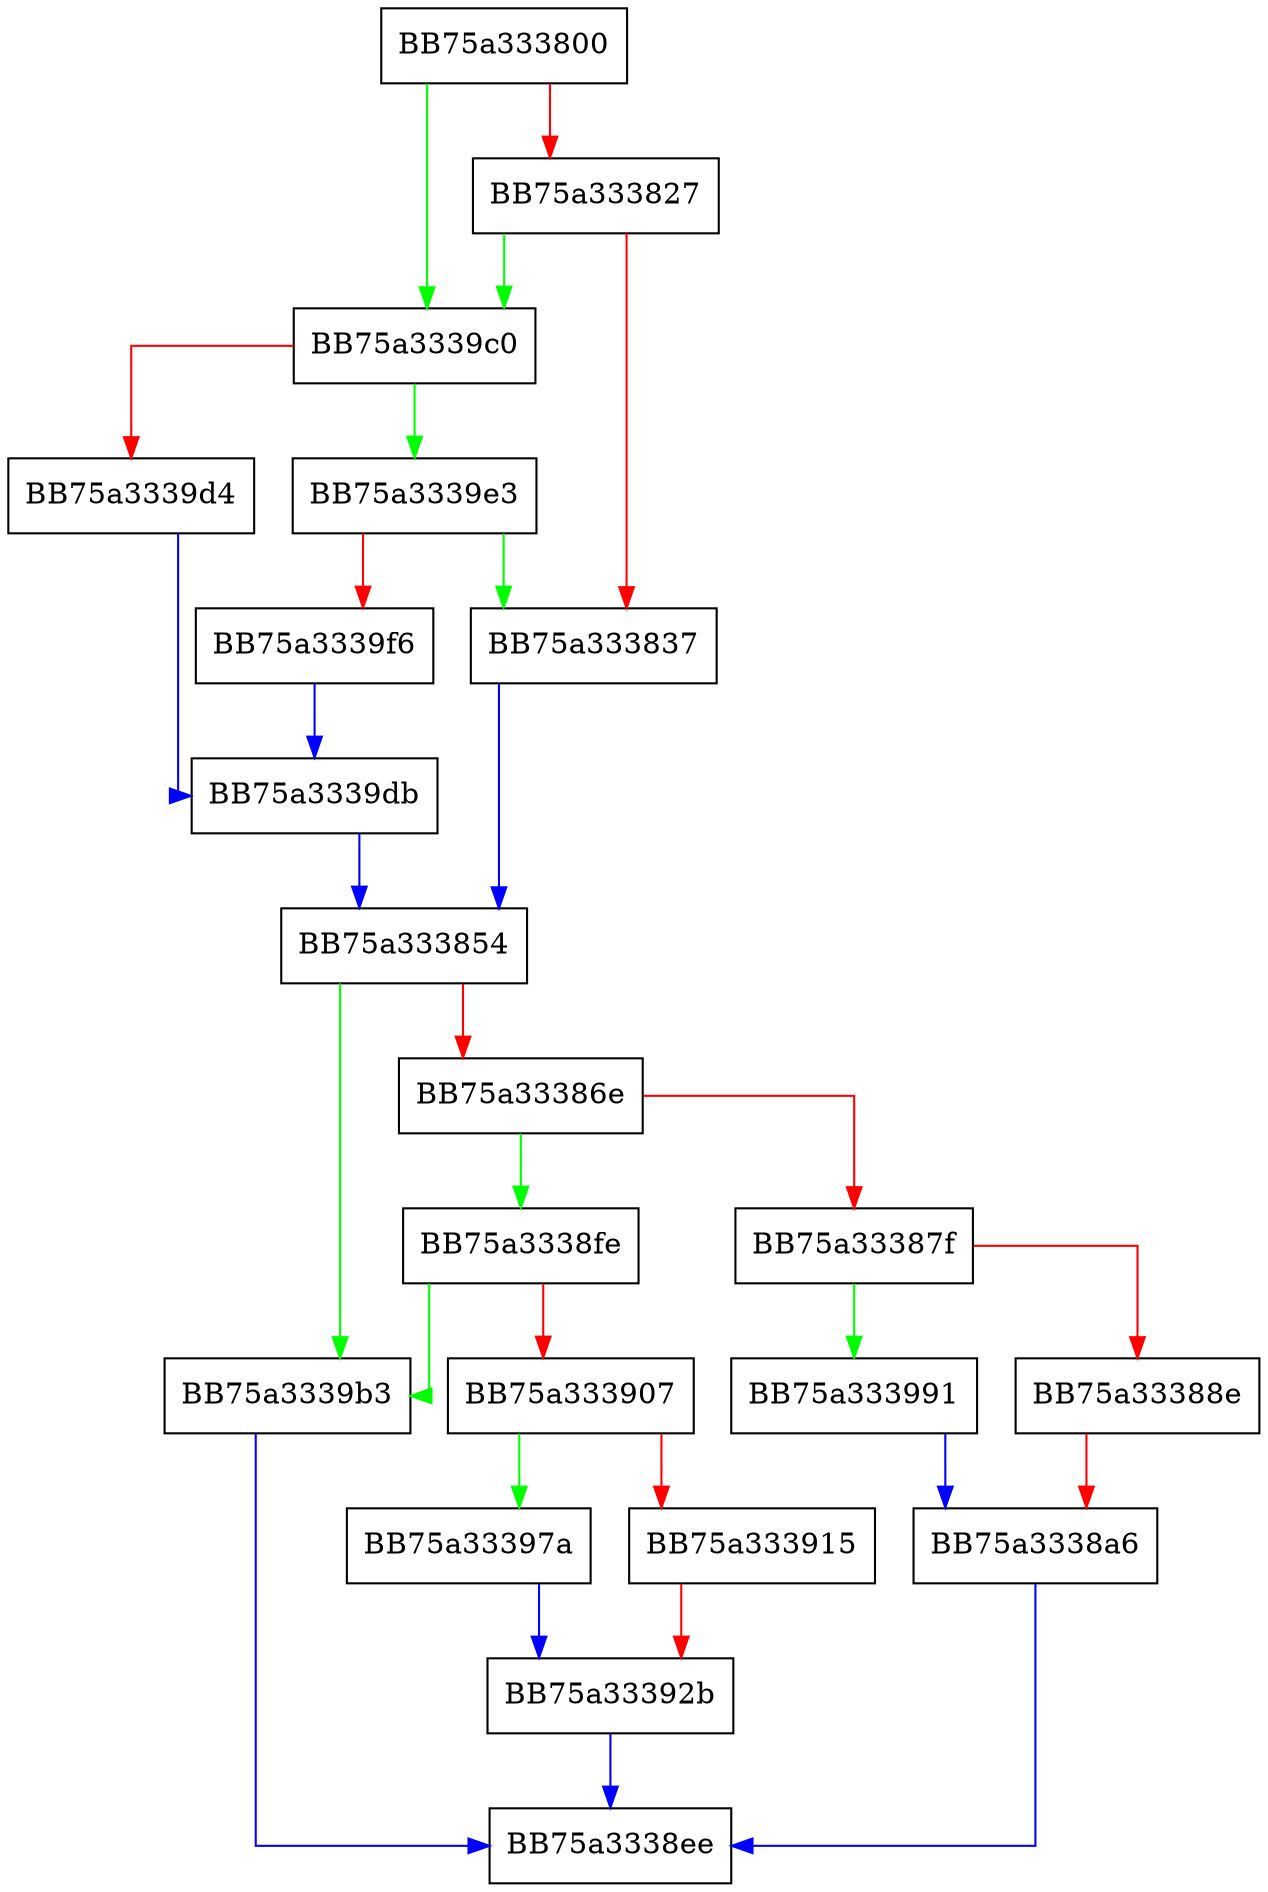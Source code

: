 digraph mov_EwSw {
  node [shape="box"];
  graph [splines=ortho];
  BB75a333800 -> BB75a3339c0 [color="green"];
  BB75a333800 -> BB75a333827 [color="red"];
  BB75a333827 -> BB75a3339c0 [color="green"];
  BB75a333827 -> BB75a333837 [color="red"];
  BB75a333837 -> BB75a333854 [color="blue"];
  BB75a333854 -> BB75a3339b3 [color="green"];
  BB75a333854 -> BB75a33386e [color="red"];
  BB75a33386e -> BB75a3338fe [color="green"];
  BB75a33386e -> BB75a33387f [color="red"];
  BB75a33387f -> BB75a333991 [color="green"];
  BB75a33387f -> BB75a33388e [color="red"];
  BB75a33388e -> BB75a3338a6 [color="red"];
  BB75a3338a6 -> BB75a3338ee [color="blue"];
  BB75a3338fe -> BB75a3339b3 [color="green"];
  BB75a3338fe -> BB75a333907 [color="red"];
  BB75a333907 -> BB75a33397a [color="green"];
  BB75a333907 -> BB75a333915 [color="red"];
  BB75a333915 -> BB75a33392b [color="red"];
  BB75a33392b -> BB75a3338ee [color="blue"];
  BB75a33397a -> BB75a33392b [color="blue"];
  BB75a333991 -> BB75a3338a6 [color="blue"];
  BB75a3339b3 -> BB75a3338ee [color="blue"];
  BB75a3339c0 -> BB75a3339e3 [color="green"];
  BB75a3339c0 -> BB75a3339d4 [color="red"];
  BB75a3339d4 -> BB75a3339db [color="blue"];
  BB75a3339db -> BB75a333854 [color="blue"];
  BB75a3339e3 -> BB75a333837 [color="green"];
  BB75a3339e3 -> BB75a3339f6 [color="red"];
  BB75a3339f6 -> BB75a3339db [color="blue"];
}